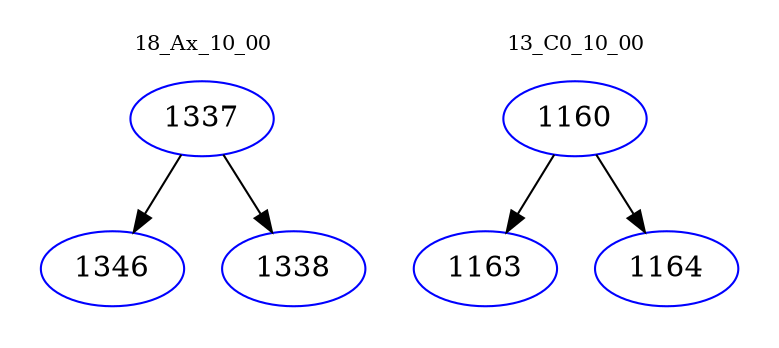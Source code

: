 digraph{
subgraph cluster_0 {
color = white
label = "18_Ax_10_00";
fontsize=10;
T0_1337 [label="1337", color="blue"]
T0_1337 -> T0_1346 [color="black"]
T0_1346 [label="1346", color="blue"]
T0_1337 -> T0_1338 [color="black"]
T0_1338 [label="1338", color="blue"]
}
subgraph cluster_1 {
color = white
label = "13_C0_10_00";
fontsize=10;
T1_1160 [label="1160", color="blue"]
T1_1160 -> T1_1163 [color="black"]
T1_1163 [label="1163", color="blue"]
T1_1160 -> T1_1164 [color="black"]
T1_1164 [label="1164", color="blue"]
}
}
